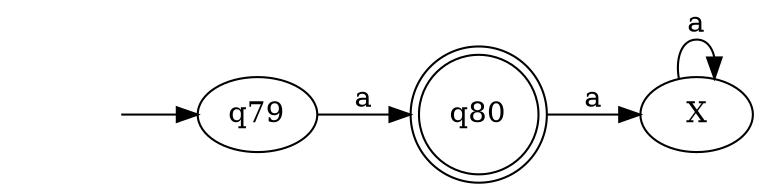 digraph "g"{
	rankdir=LR
	-1[style="invis"];
	-1->"q79";
	"q79"->"q80"[label="a"];
	"q80"[shape="doublecircle"];
	"q80"->"X"[label="a"];
	"X"->"X"[label="a"];
}